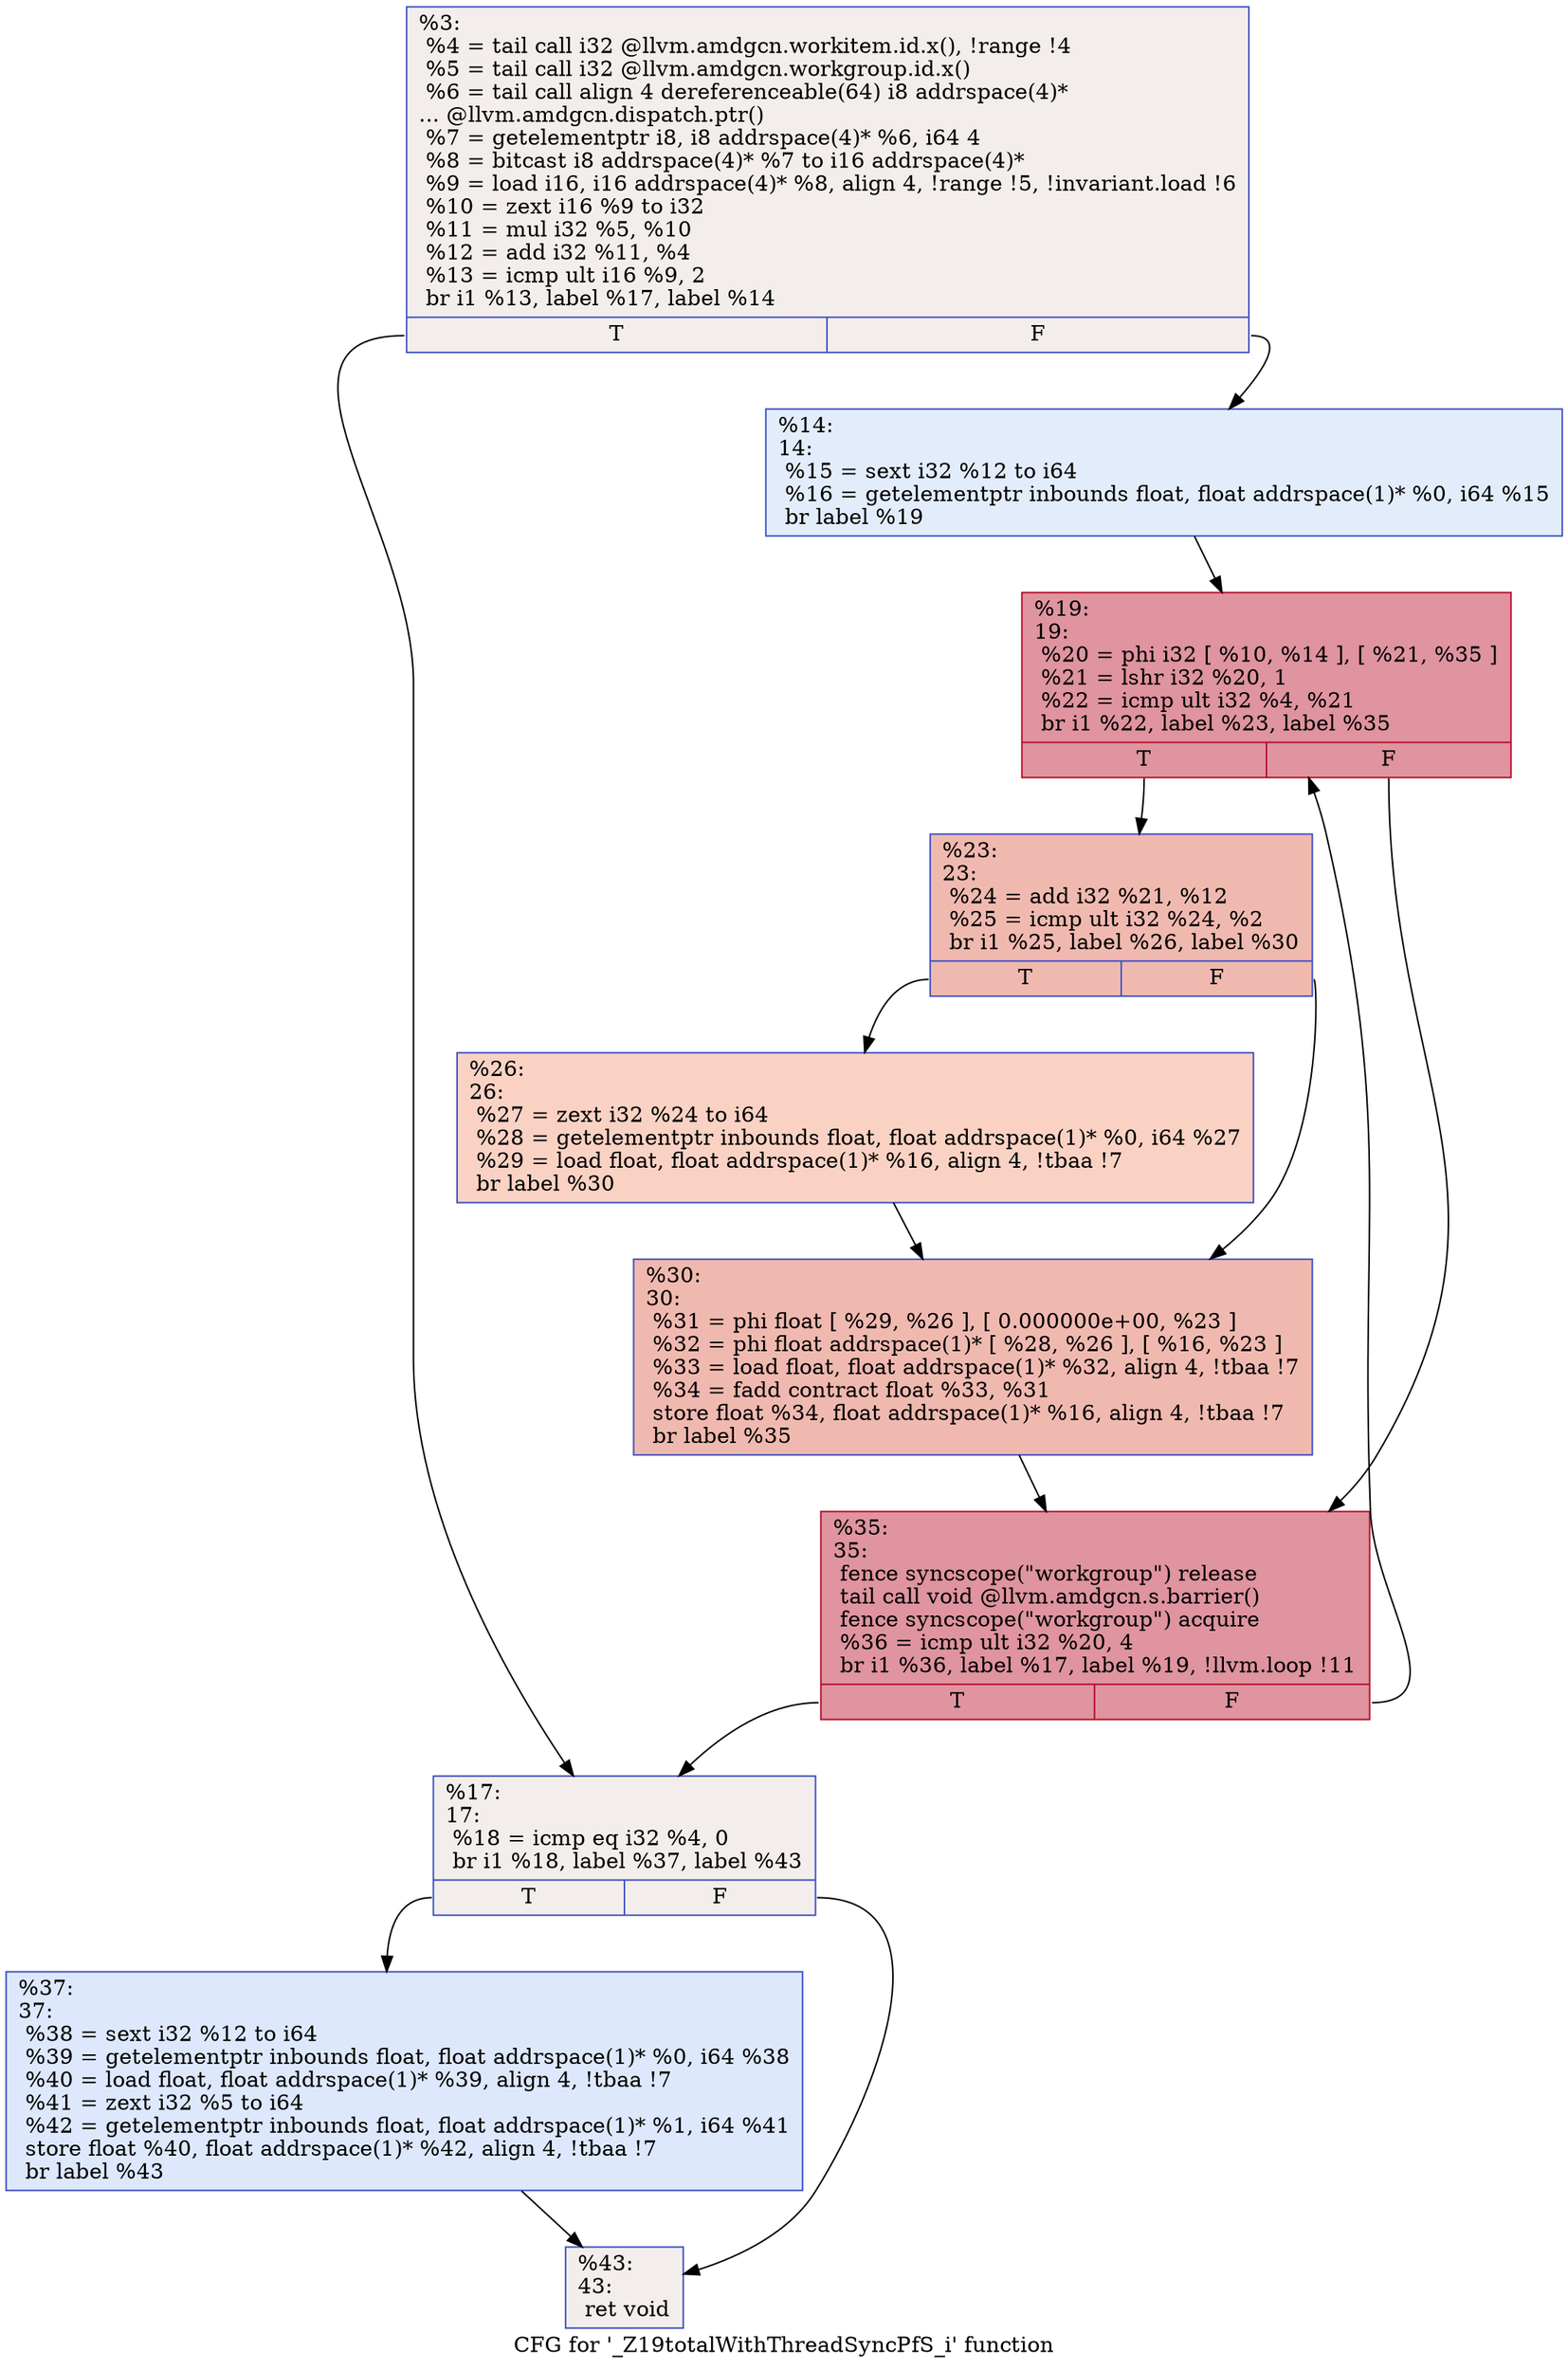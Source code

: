 digraph "CFG for '_Z19totalWithThreadSyncPfS_i' function" {
	label="CFG for '_Z19totalWithThreadSyncPfS_i' function";

	Node0x45466b0 [shape=record,color="#3d50c3ff", style=filled, fillcolor="#e3d9d370",label="{%3:\l  %4 = tail call i32 @llvm.amdgcn.workitem.id.x(), !range !4\l  %5 = tail call i32 @llvm.amdgcn.workgroup.id.x()\l  %6 = tail call align 4 dereferenceable(64) i8 addrspace(4)*\l... @llvm.amdgcn.dispatch.ptr()\l  %7 = getelementptr i8, i8 addrspace(4)* %6, i64 4\l  %8 = bitcast i8 addrspace(4)* %7 to i16 addrspace(4)*\l  %9 = load i16, i16 addrspace(4)* %8, align 4, !range !5, !invariant.load !6\l  %10 = zext i16 %9 to i32\l  %11 = mul i32 %5, %10\l  %12 = add i32 %11, %4\l  %13 = icmp ult i16 %9, 2\l  br i1 %13, label %17, label %14\l|{<s0>T|<s1>F}}"];
	Node0x45466b0:s0 -> Node0x4547440;
	Node0x45466b0:s1 -> Node0x4548640;
	Node0x4548640 [shape=record,color="#3d50c3ff", style=filled, fillcolor="#bfd3f670",label="{%14:\l14:                                               \l  %15 = sext i32 %12 to i64\l  %16 = getelementptr inbounds float, float addrspace(1)* %0, i64 %15\l  br label %19\l}"];
	Node0x4548640 -> Node0x4547fc0;
	Node0x4547440 [shape=record,color="#3d50c3ff", style=filled, fillcolor="#e3d9d370",label="{%17:\l17:                                               \l  %18 = icmp eq i32 %4, 0\l  br i1 %18, label %37, label %43\l|{<s0>T|<s1>F}}"];
	Node0x4547440:s0 -> Node0x4548aa0;
	Node0x4547440:s1 -> Node0x4548af0;
	Node0x4547fc0 [shape=record,color="#b70d28ff", style=filled, fillcolor="#b70d2870",label="{%19:\l19:                                               \l  %20 = phi i32 [ %10, %14 ], [ %21, %35 ]\l  %21 = lshr i32 %20, 1\l  %22 = icmp ult i32 %4, %21\l  br i1 %22, label %23, label %35\l|{<s0>T|<s1>F}}"];
	Node0x4547fc0:s0 -> Node0x4548ef0;
	Node0x4547fc0:s1 -> Node0x4548c60;
	Node0x4548ef0 [shape=record,color="#3d50c3ff", style=filled, fillcolor="#de614d70",label="{%23:\l23:                                               \l  %24 = add i32 %21, %12\l  %25 = icmp ult i32 %24, %2\l  br i1 %25, label %26, label %30\l|{<s0>T|<s1>F}}"];
	Node0x4548ef0:s0 -> Node0x4549110;
	Node0x4548ef0:s1 -> Node0x4549160;
	Node0x4549110 [shape=record,color="#3d50c3ff", style=filled, fillcolor="#f4987a70",label="{%26:\l26:                                               \l  %27 = zext i32 %24 to i64\l  %28 = getelementptr inbounds float, float addrspace(1)* %0, i64 %27\l  %29 = load float, float addrspace(1)* %16, align 4, !tbaa !7\l  br label %30\l}"];
	Node0x4549110 -> Node0x4549160;
	Node0x4549160 [shape=record,color="#3d50c3ff", style=filled, fillcolor="#de614d70",label="{%30:\l30:                                               \l  %31 = phi float [ %29, %26 ], [ 0.000000e+00, %23 ]\l  %32 = phi float addrspace(1)* [ %28, %26 ], [ %16, %23 ]\l  %33 = load float, float addrspace(1)* %32, align 4, !tbaa !7\l  %34 = fadd contract float %33, %31\l  store float %34, float addrspace(1)* %16, align 4, !tbaa !7\l  br label %35\l}"];
	Node0x4549160 -> Node0x4548c60;
	Node0x4548c60 [shape=record,color="#b70d28ff", style=filled, fillcolor="#b70d2870",label="{%35:\l35:                                               \l  fence syncscope(\"workgroup\") release\l  tail call void @llvm.amdgcn.s.barrier()\l  fence syncscope(\"workgroup\") acquire\l  %36 = icmp ult i32 %20, 4\l  br i1 %36, label %17, label %19, !llvm.loop !11\l|{<s0>T|<s1>F}}"];
	Node0x4548c60:s0 -> Node0x4547440;
	Node0x4548c60:s1 -> Node0x4547fc0;
	Node0x4548aa0 [shape=record,color="#3d50c3ff", style=filled, fillcolor="#b2ccfb70",label="{%37:\l37:                                               \l  %38 = sext i32 %12 to i64\l  %39 = getelementptr inbounds float, float addrspace(1)* %0, i64 %38\l  %40 = load float, float addrspace(1)* %39, align 4, !tbaa !7\l  %41 = zext i32 %5 to i64\l  %42 = getelementptr inbounds float, float addrspace(1)* %1, i64 %41\l  store float %40, float addrspace(1)* %42, align 4, !tbaa !7\l  br label %43\l}"];
	Node0x4548aa0 -> Node0x4548af0;
	Node0x4548af0 [shape=record,color="#3d50c3ff", style=filled, fillcolor="#e3d9d370",label="{%43:\l43:                                               \l  ret void\l}"];
}
